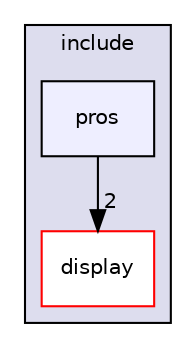 digraph "include/pros" {
  compound=true
  node [ fontsize="10", fontname="Helvetica"];
  edge [ labelfontsize="10", labelfontname="Helvetica"];
  subgraph clusterdir_d44c64559bbebec7f509842c48db8b23 {
    graph [ bgcolor="#ddddee", pencolor="black", label="include" fontname="Helvetica", fontsize="10", URL="dir_d44c64559bbebec7f509842c48db8b23.html"]
  dir_4636d4e18f69ebf0de83434441c44c49 [shape=box label="display" fillcolor="white" style="filled" color="red" URL="dir_4636d4e18f69ebf0de83434441c44c49.html"];
  dir_703c5360c2ec24cbc4442e210f2170cc [shape=box, label="pros", style="filled", fillcolor="#eeeeff", pencolor="black", URL="dir_703c5360c2ec24cbc4442e210f2170cc.html"];
  }
  dir_703c5360c2ec24cbc4442e210f2170cc->dir_4636d4e18f69ebf0de83434441c44c49 [headlabel="2", labeldistance=1.5 headhref="dir_000045_000001.html"];
}
